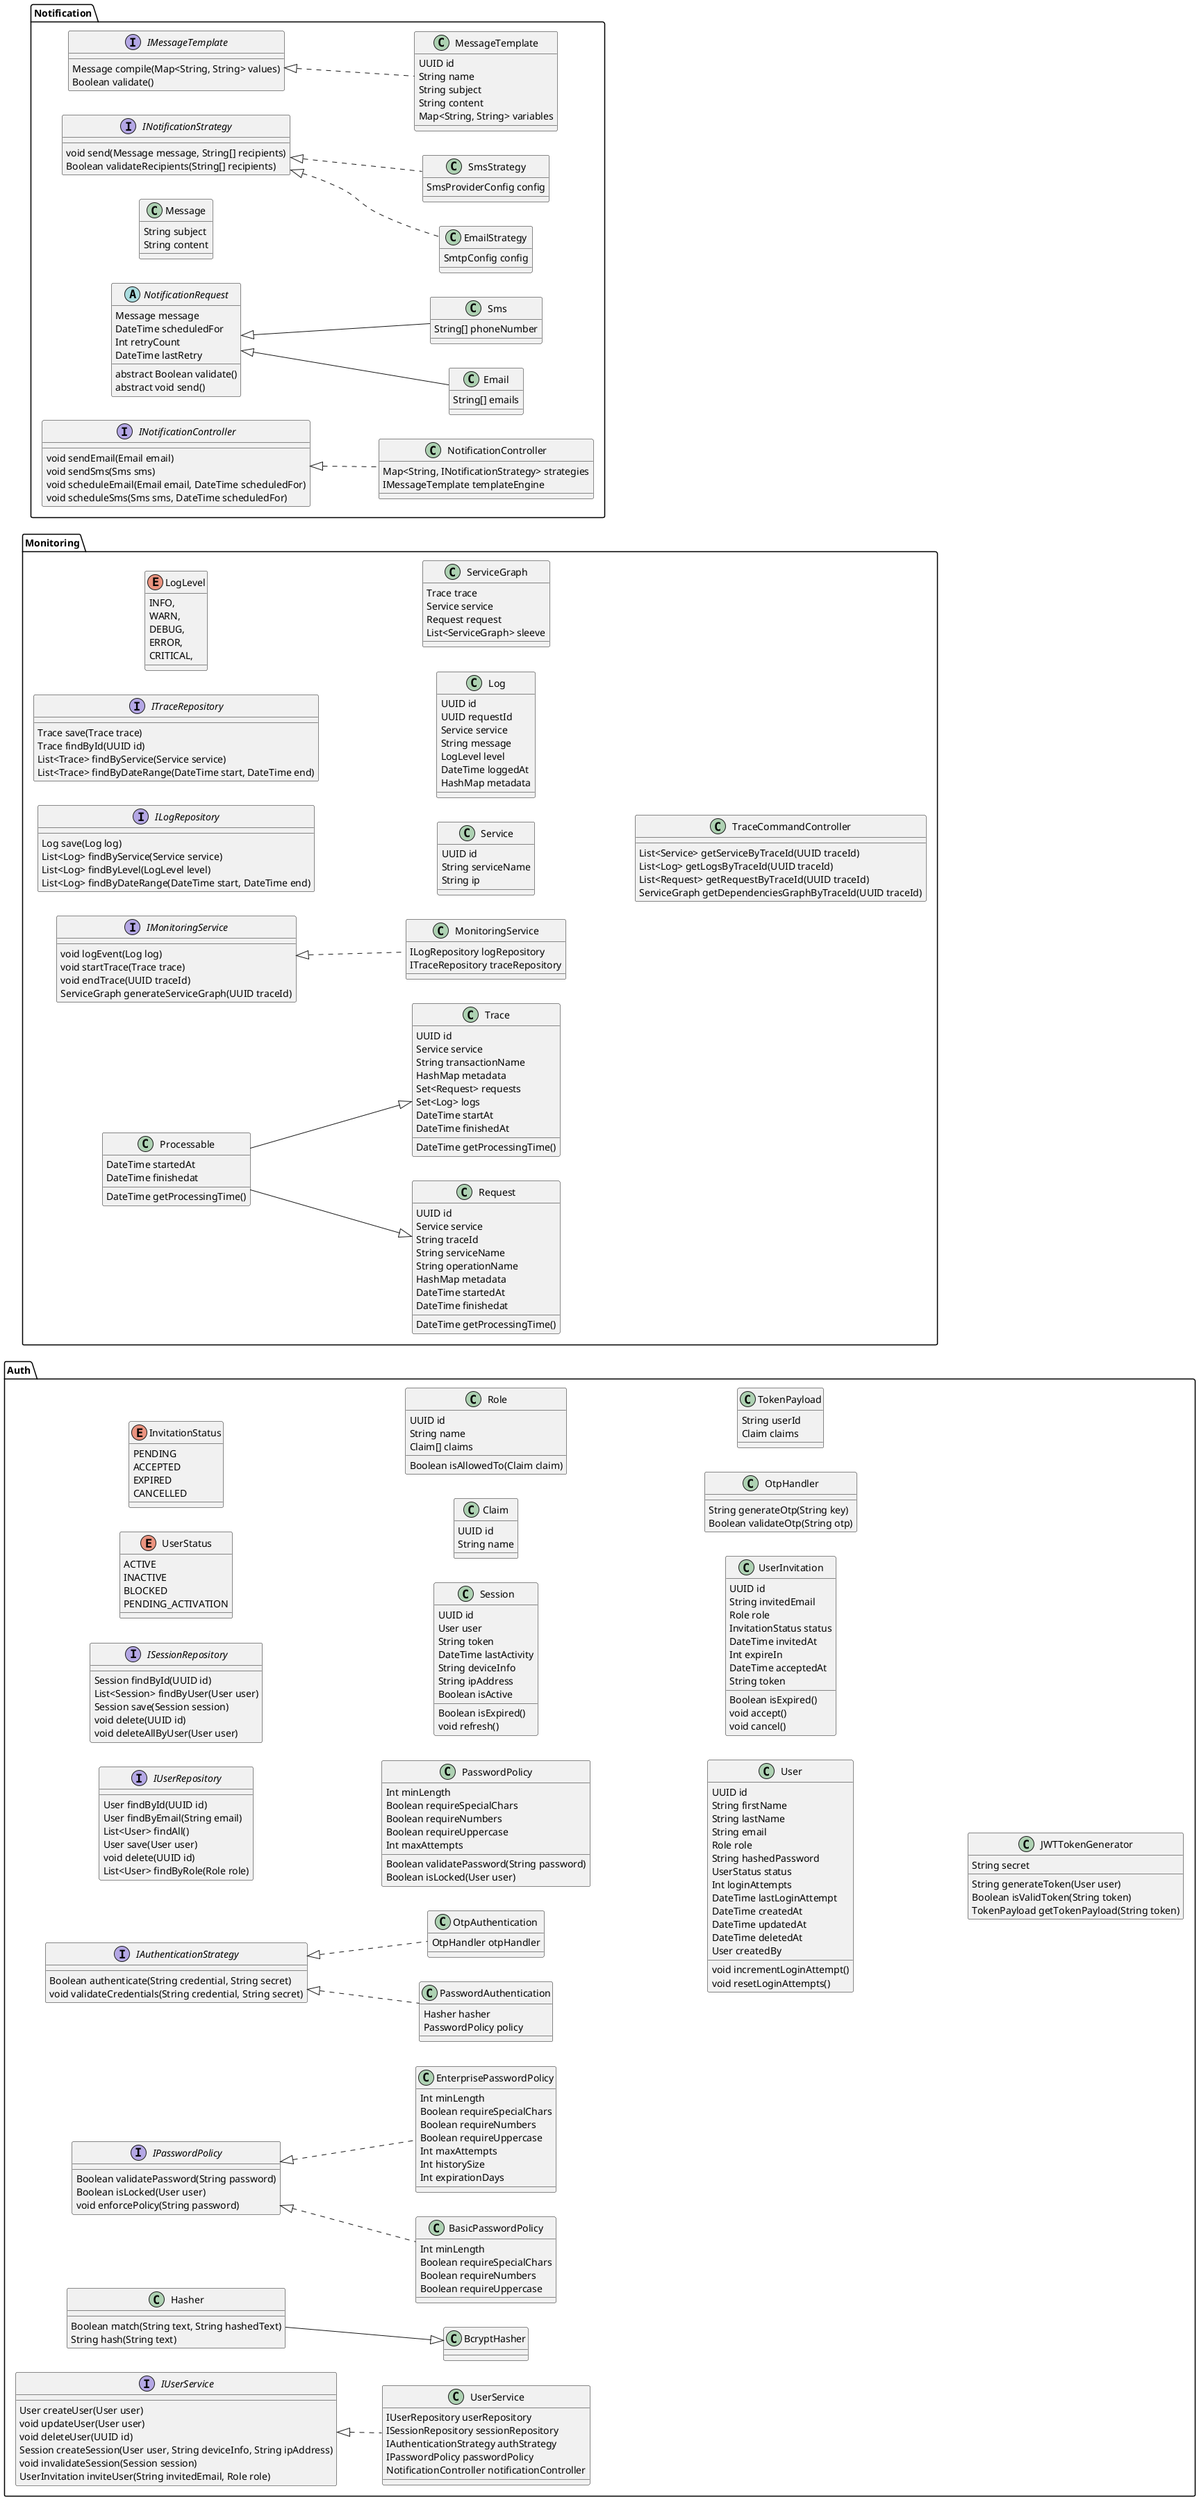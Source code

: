 @startuml "Diagrama de Clases"
left to right direction

package Auth {
    interface IUserRepository {
        User findById(UUID id)
        User findByEmail(String email)
        List<User> findAll()
        User save(User user)
        void delete(UUID id)
        List<User> findByRole(Role role)
    }

    interface ISessionRepository {
        Session findById(UUID id)
        List<Session> findByUser(User user)
        Session save(Session session)
        void delete(UUID id)
        void deleteAllByUser(User user)
    }

    interface IAuthenticationStrategy {
        Boolean authenticate(String credential, String secret)
        void validateCredentials(String credential, String secret)
    }

    class PasswordAuthentication implements IAuthenticationStrategy {
        Hasher hasher
        PasswordPolicy policy
    }

    class OtpAuthentication implements IAuthenticationStrategy {
        OtpHandler otpHandler
    }

    enum UserStatus {
        ACTIVE
        INACTIVE
        BLOCKED
        PENDING_ACTIVATION
    }

    enum InvitationStatus {
        PENDING
        ACCEPTED
        EXPIRED
        CANCELLED
    }

    interface IPasswordPolicy {
        Boolean validatePassword(String password)
        Boolean isLocked(User user)
        void enforcePolicy(String password)
    }

    class BasicPasswordPolicy implements IPasswordPolicy {
        Int minLength
        Boolean requireSpecialChars
        Boolean requireNumbers
        Boolean requireUppercase
    }

    class EnterprisePasswordPolicy implements IPasswordPolicy {
        Int minLength
        Boolean requireSpecialChars
        Boolean requireNumbers
        Boolean requireUppercase
        Int maxAttempts
        Int historySize
        Int expirationDays
    }

    class PasswordPolicy {
        Int minLength
        Boolean requireSpecialChars
        Boolean requireNumbers
        Boolean requireUppercase
        Int maxAttempts
        
        Boolean validatePassword(String password)
        Boolean isLocked(User user)
    }

    class Session {
        UUID id
        User user
        String token
        DateTime lastActivity
        String deviceInfo
        String ipAddress
        Boolean isActive
        
        Boolean isExpired()
        void refresh()
    }

    class Claim {
        UUID id
        String name
    }

    class Role {
        UUID id
        String name
        Claim[] claims

        Boolean isAllowedTo(Claim claim)
    }

    class User {
        UUID id
        String firstName
        String lastName
        String email
        Role role
        String hashedPassword
        UserStatus status
        Int loginAttempts
        DateTime lastLoginAttempt
        DateTime createdAt
        DateTime updatedAt
        DateTime deletedAt
        User createdBy

        void incrementLoginAttempt()
        void resetLoginAttempts()
    }

    class Hasher {
        Boolean match(String text, String hashedText)
        String hash(String text)
    }

    class UserInvitation {
        UUID id
        String invitedEmail
        Role role
        InvitationStatus status
        DateTime invitedAt
        Int expireIn
        DateTime acceptedAt
        String token
        
        Boolean isExpired()
        void accept()
        void cancel()
    } 

    Hasher --|> BcryptHasher

    class OtpHandler {
        String generateOtp(String key)
        Boolean validateOtp(String otp)
    }

    interface IUserService {
        User createUser(User user)
        void updateUser(User user)
        void deleteUser(UUID id)
        Session createSession(User user, String deviceInfo, String ipAddress)
        void invalidateSession(Session session)
        UserInvitation inviteUser(String invitedEmail, Role role)
    }

    class UserService implements IUserService {
        IUserRepository userRepository
        ISessionRepository sessionRepository
        IAuthenticationStrategy authStrategy
        IPasswordPolicy passwordPolicy
        NotificationController notificationController
    }

    class TokenPayload {
        String userId
        Claim claims
    }

    class JWTTokenGenerator {
        String secret
        
        String generateToken(User user)
        Boolean isValidToken(String token)
        TokenPayload getTokenPayload(String token)
    }
}

package Monitoring {
    interface ILogRepository {
        Log save(Log log)
        List<Log> findByService(Service service)
        List<Log> findByLevel(LogLevel level)
        List<Log> findByDateRange(DateTime start, DateTime end)
    }

    interface ITraceRepository {
        Trace save(Trace trace)
        Trace findById(UUID id)
        List<Trace> findByService(Service service)
        List<Trace> findByDateRange(DateTime start, DateTime end)
    }

    interface IMonitoringService {
        void logEvent(Log log)
        void startTrace(Trace trace)
        void endTrace(UUID traceId)
        ServiceGraph generateServiceGraph(UUID traceId)
    }

    class MonitoringService implements IMonitoringService {
        ILogRepository logRepository
        ITraceRepository traceRepository
    }

    enum LogLevel {
        INFO,
        WARN,
        DEBUG,
        ERROR,
        CRITICAL,
    }

    class Service {
        UUID id
        String serviceName
        String ip
    }

    class Log {
        UUID id
        UUID requestId
        Service service
        String message
        LogLevel level
        DateTime loggedAt
        HashMap metadata 
    }

    class Processable {
        DateTime startedAt
        DateTime finishedat

        DateTime getProcessingTime()
    }

    class Request {
        UUID id
        Service service
        String traceId
        String serviceName
        String operationName
        HashMap metadata
        DateTime startedAt
        DateTime finishedat

        DateTime getProcessingTime()
    }

    class Trace {
        UUID id 
        Service service
        String transactionName
        HashMap metadata
        Set<Request> requests
        Set<Log> logs
        DateTime startAt
        DateTime finishedAt

        DateTime getProcessingTime()
    }

    Processable --|> Request
    Processable --|> Trace

    class ServiceGraph {
        Trace trace
        Service service
        Request request
        List<ServiceGraph> sleeve
    }

    class TraceCommandController {
        List<Service> getServiceByTraceId(UUID traceId)
        List<Log> getLogsByTraceId(UUID traceId)
        List<Request> getRequestByTraceId(UUID traceId)
        ServiceGraph getDependenciesGraphByTraceId(UUID traceId) 
    }
}

package Notification {
    interface IMessageTemplate {
        Message compile(Map<String, String> values)
        Boolean validate()
    }

    class MessageTemplate implements IMessageTemplate {
        UUID id
        String name
        String subject
        String content
        Map<String, String> variables
    }

    interface INotificationStrategy {
        void send(Message message, String[] recipients)
        Boolean validateRecipients(String[] recipients)
    }

    class EmailStrategy implements INotificationStrategy {
        SmtpConfig config
    }

    class SmsStrategy implements INotificationStrategy {
        SmsProviderConfig config
    }

    class Message {
        String subject
        String content
    }

    abstract class NotificationRequest {
        Message message
        DateTime scheduledFor
        Int retryCount
        DateTime lastRetry
        
        abstract Boolean validate()
        abstract void send()
    }

    class Email extends NotificationRequest {
        String[] emails
    }

    class Sms extends NotificationRequest {
        String[] phoneNumber
    }

    interface INotificationController {
        void sendEmail(Email email)
        void sendSms(Sms sms)
        void scheduleEmail(Email email, DateTime scheduledFor)
        void scheduleSms(Sms sms, DateTime scheduledFor)
    }

    class NotificationController implements INotificationController {
        Map<String, INotificationStrategy> strategies
        IMessageTemplate templateEngine
    }
}

@enduml